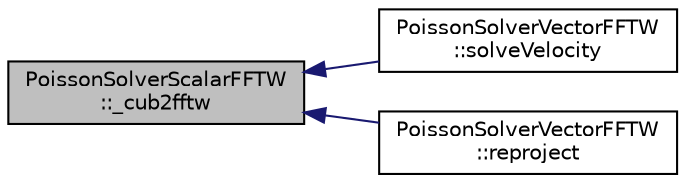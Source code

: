 digraph "PoissonSolverScalarFFTW::_cub2fftw"
{
  edge [fontname="Helvetica",fontsize="10",labelfontname="Helvetica",labelfontsize="10"];
  node [fontname="Helvetica",fontsize="10",shape=record];
  rankdir="LR";
  Node1 [label="PoissonSolverScalarFFTW\l::_cub2fftw",height=0.2,width=0.4,color="black", fillcolor="grey75", style="filled", fontcolor="black"];
  Node1 -> Node2 [dir="back",color="midnightblue",fontsize="10",style="solid",fontname="Helvetica"];
  Node2 [label="PoissonSolverVectorFFTW\l::solveVelocity",height=0.2,width=0.4,color="black", fillcolor="white", style="filled",URL="$class_poisson_solver_vector_f_f_t_w.html#add12bb6cb209a6cd2be3c01bd8ee4ec4"];
  Node1 -> Node3 [dir="back",color="midnightblue",fontsize="10",style="solid",fontname="Helvetica"];
  Node3 [label="PoissonSolverVectorFFTW\l::reproject",height=0.2,width=0.4,color="black", fillcolor="white", style="filled",URL="$class_poisson_solver_vector_f_f_t_w.html#a517b6b196f4cc6fe328e52824d016e0c"];
}

